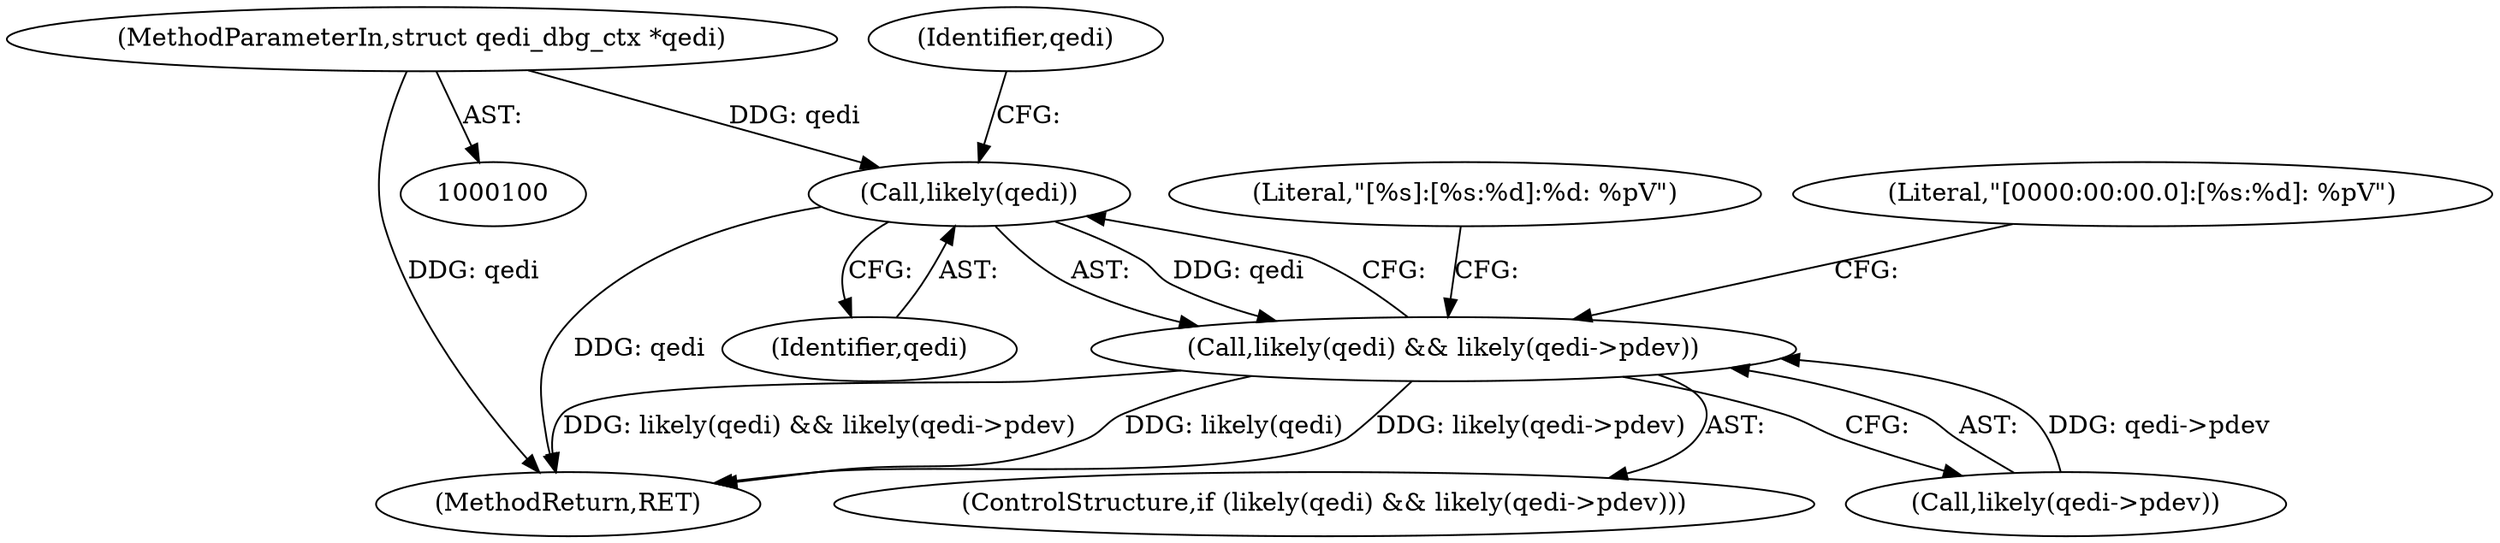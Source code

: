 digraph "0_linux_c09581a52765a85f19fc35340127396d5e3379cc@pointer" {
"1000124" [label="(Call,likely(qedi))"];
"1000101" [label="(MethodParameterIn,struct qedi_dbg_ctx *qedi)"];
"1000123" [label="(Call,likely(qedi) && likely(qedi->pdev))"];
"1000155" [label="(MethodReturn,RET)"];
"1000125" [label="(Identifier,qedi)"];
"1000124" [label="(Call,likely(qedi))"];
"1000122" [label="(ControlStructure,if (likely(qedi) && likely(qedi->pdev)))"];
"1000128" [label="(Identifier,qedi)"];
"1000101" [label="(MethodParameterIn,struct qedi_dbg_ctx *qedi)"];
"1000126" [label="(Call,likely(qedi->pdev))"];
"1000131" [label="(Literal,\"[%s]:[%s:%d]:%d: %pV\")"];
"1000148" [label="(Literal,\"[0000:00:00.0]:[%s:%d]: %pV\")"];
"1000123" [label="(Call,likely(qedi) && likely(qedi->pdev))"];
"1000124" -> "1000123"  [label="AST: "];
"1000124" -> "1000125"  [label="CFG: "];
"1000125" -> "1000124"  [label="AST: "];
"1000128" -> "1000124"  [label="CFG: "];
"1000123" -> "1000124"  [label="CFG: "];
"1000124" -> "1000155"  [label="DDG: qedi"];
"1000124" -> "1000123"  [label="DDG: qedi"];
"1000101" -> "1000124"  [label="DDG: qedi"];
"1000101" -> "1000100"  [label="AST: "];
"1000101" -> "1000155"  [label="DDG: qedi"];
"1000123" -> "1000122"  [label="AST: "];
"1000123" -> "1000126"  [label="CFG: "];
"1000126" -> "1000123"  [label="AST: "];
"1000131" -> "1000123"  [label="CFG: "];
"1000148" -> "1000123"  [label="CFG: "];
"1000123" -> "1000155"  [label="DDG: likely(qedi)"];
"1000123" -> "1000155"  [label="DDG: likely(qedi->pdev)"];
"1000123" -> "1000155"  [label="DDG: likely(qedi) && likely(qedi->pdev)"];
"1000126" -> "1000123"  [label="DDG: qedi->pdev"];
}
